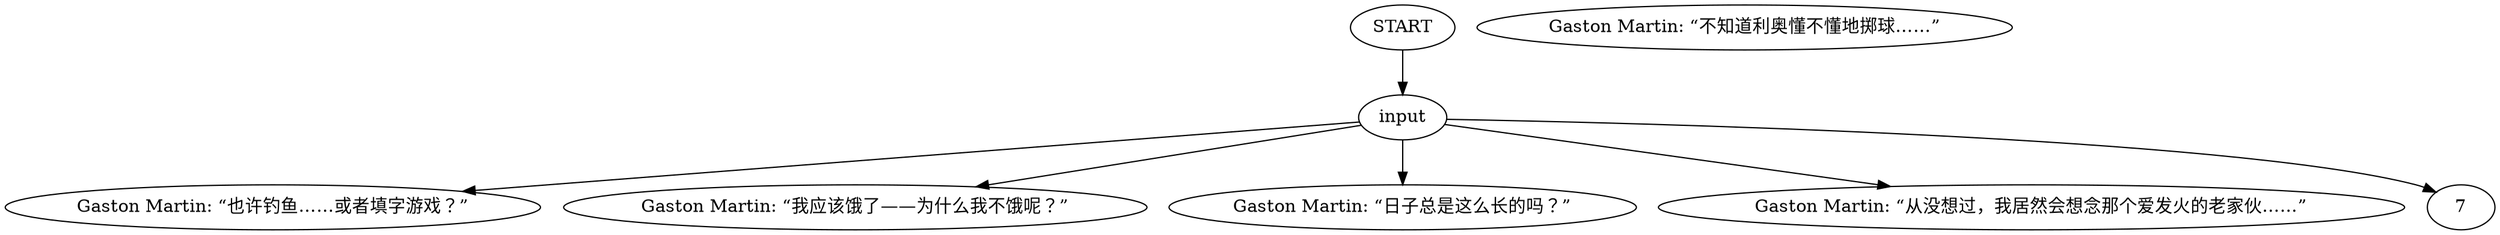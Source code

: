 # PLAZA / GASTON rene dead barks
# René has passed away and Gaston is sitting on a bench.
# ==================================================
digraph G {
	  0 [label="START"];
	  1 [label="input"];
	  2 [label="Gaston Martin: “不知道利奥懂不懂地掷球……”"];
	  3 [label="Gaston Martin: “也许钓鱼……或者填字游戏？”"];
	  4 [label="Gaston Martin: “我应该饿了——为什么我不饿呢？”"];
	  5 [label="Gaston Martin: “日子总是这么长的吗？”"];
	  6 [label="Gaston Martin: “从没想过，我居然会想念那个爱发火的老家伙……”"];
	  0 -> 1
	  1 -> 3
	  1 -> 4
	  1 -> 5
	  1 -> 6
	  1 -> 7
}

